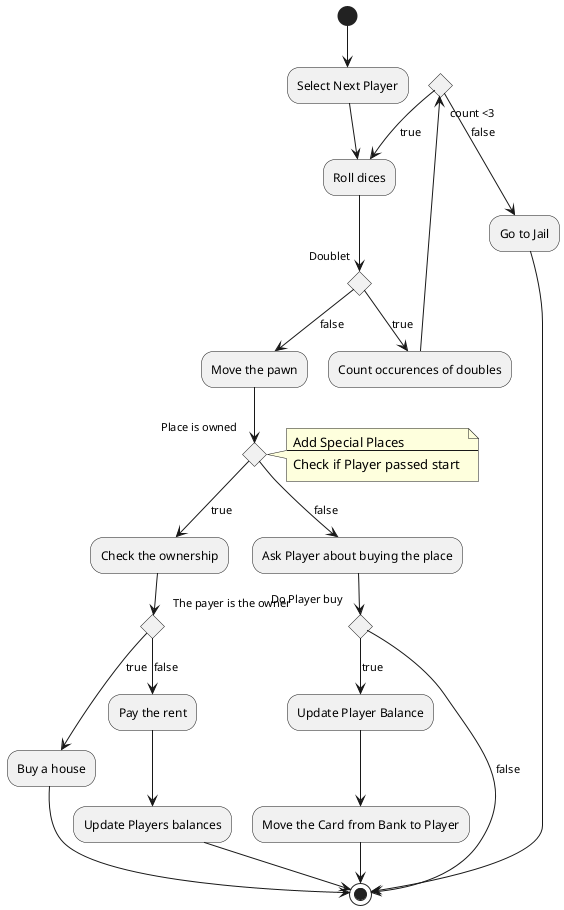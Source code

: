 @startuml

(*) --> "Select Next Player"
--> "Roll dices"
if "Doublet" then 
   --> [true] "Count occurences of doubles" as co
else 
   --> [false] "Move the pawn"
if "Place is owned" then 
   note left
        Add Special Places
        ---
        Check if Player passed start 
   endnote
   --> [true] "Check the ownership" as chOwn
else
   --> [false] "Ask Player about buying the place"

if "Do Player buy" then 
   --> [true] "Update Player Balance" as upd
else 
   --> [false] (*)

  

"Pay the rent" --> "Update Players balances"
--> (*)

"Go to Jail" -->(*)

upd --> "Move the Card from Bank to Player"
--> (*)

co --> if "count <3" then
   --> [true] "Roll dices"
else 
   --> [false] "Go to Jail"

chOwn --> if "The payer is the owner" then 
   --> [true] "Buy a house"
   else 
   --> [false] "Pay the rent"

"Buy a house" -->(*)
@enduml